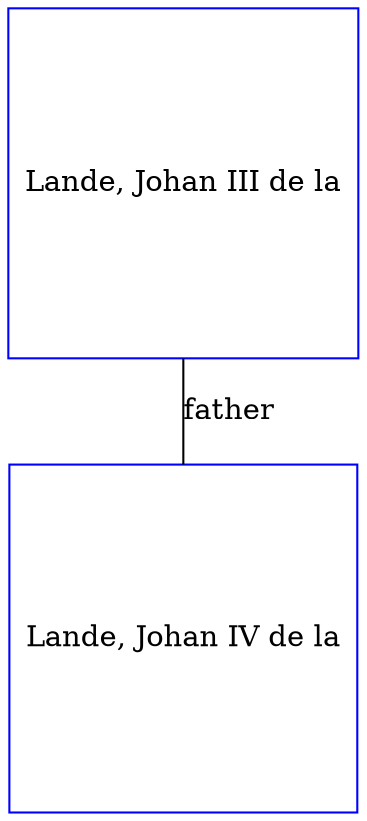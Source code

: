 digraph D {
    edge [dir=none];    node [shape=box];    "017906"   [label="Lande, Johan III de la", shape=box, regular=1, color="blue"] ;
"021049"   [label="Lande, Johan IV de la", shape=box, regular=1, color="blue"] ;
017906->021049 [label="father",arrowsize=0.0]; 
}